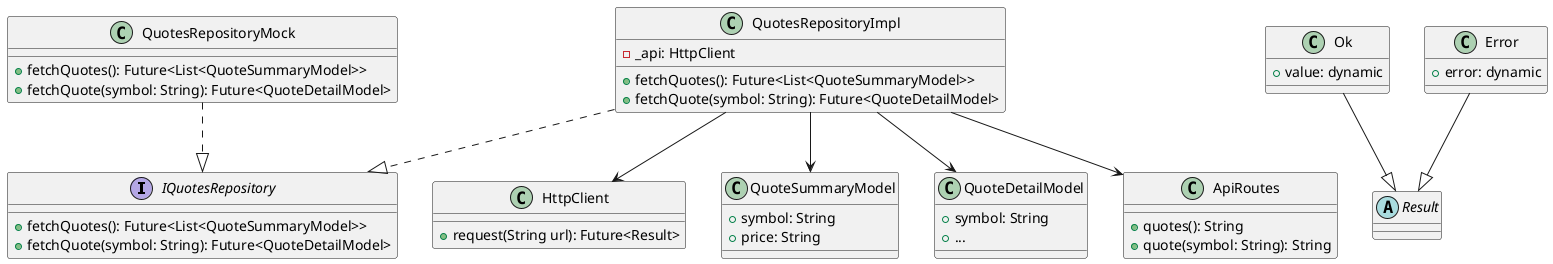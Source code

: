 @startuml QuotesRepositoryMock

' Interfaces
interface IQuotesRepository {
  + fetchQuotes(): Future<List<QuoteSummaryModel>>
  + fetchQuote(symbol: String): Future<QuoteDetailModel>
}

' Implementações
class QuotesRepositoryImpl {
  - _api: HttpClient
  + fetchQuotes(): Future<List<QuoteSummaryModel>>
  + fetchQuote(symbol: String): Future<QuoteDetailModel>
}

class QuotesRepositoryMock {
  + fetchQuotes(): Future<List<QuoteSummaryModel>>
  + fetchQuote(symbol: String): Future<QuoteDetailModel>
}

' Dependências
class HttpClient {
  + request(String url): Future<Result>
}

class QuoteSummaryModel {
  + symbol: String
  + price: String
}

class QuoteDetailModel {
  + symbol: String
  + ...
}

class ApiRoutes {
  + quotes(): String
  + quote(symbol: String): String
}

abstract class Result
class Ok {
  + value: dynamic
}
class Error {
  + error: dynamic
}

' Heranças
QuotesRepositoryImpl ..|> IQuotesRepository
QuotesRepositoryMock ..|> IQuotesRepository
Ok --|> Result
Error --|> Result

' Associações
QuotesRepositoryImpl --> HttpClient
QuotesRepositoryImpl --> ApiRoutes
QuotesRepositoryImpl --> QuoteSummaryModel
QuotesRepositoryImpl --> QuoteDetailModel

@enduml
